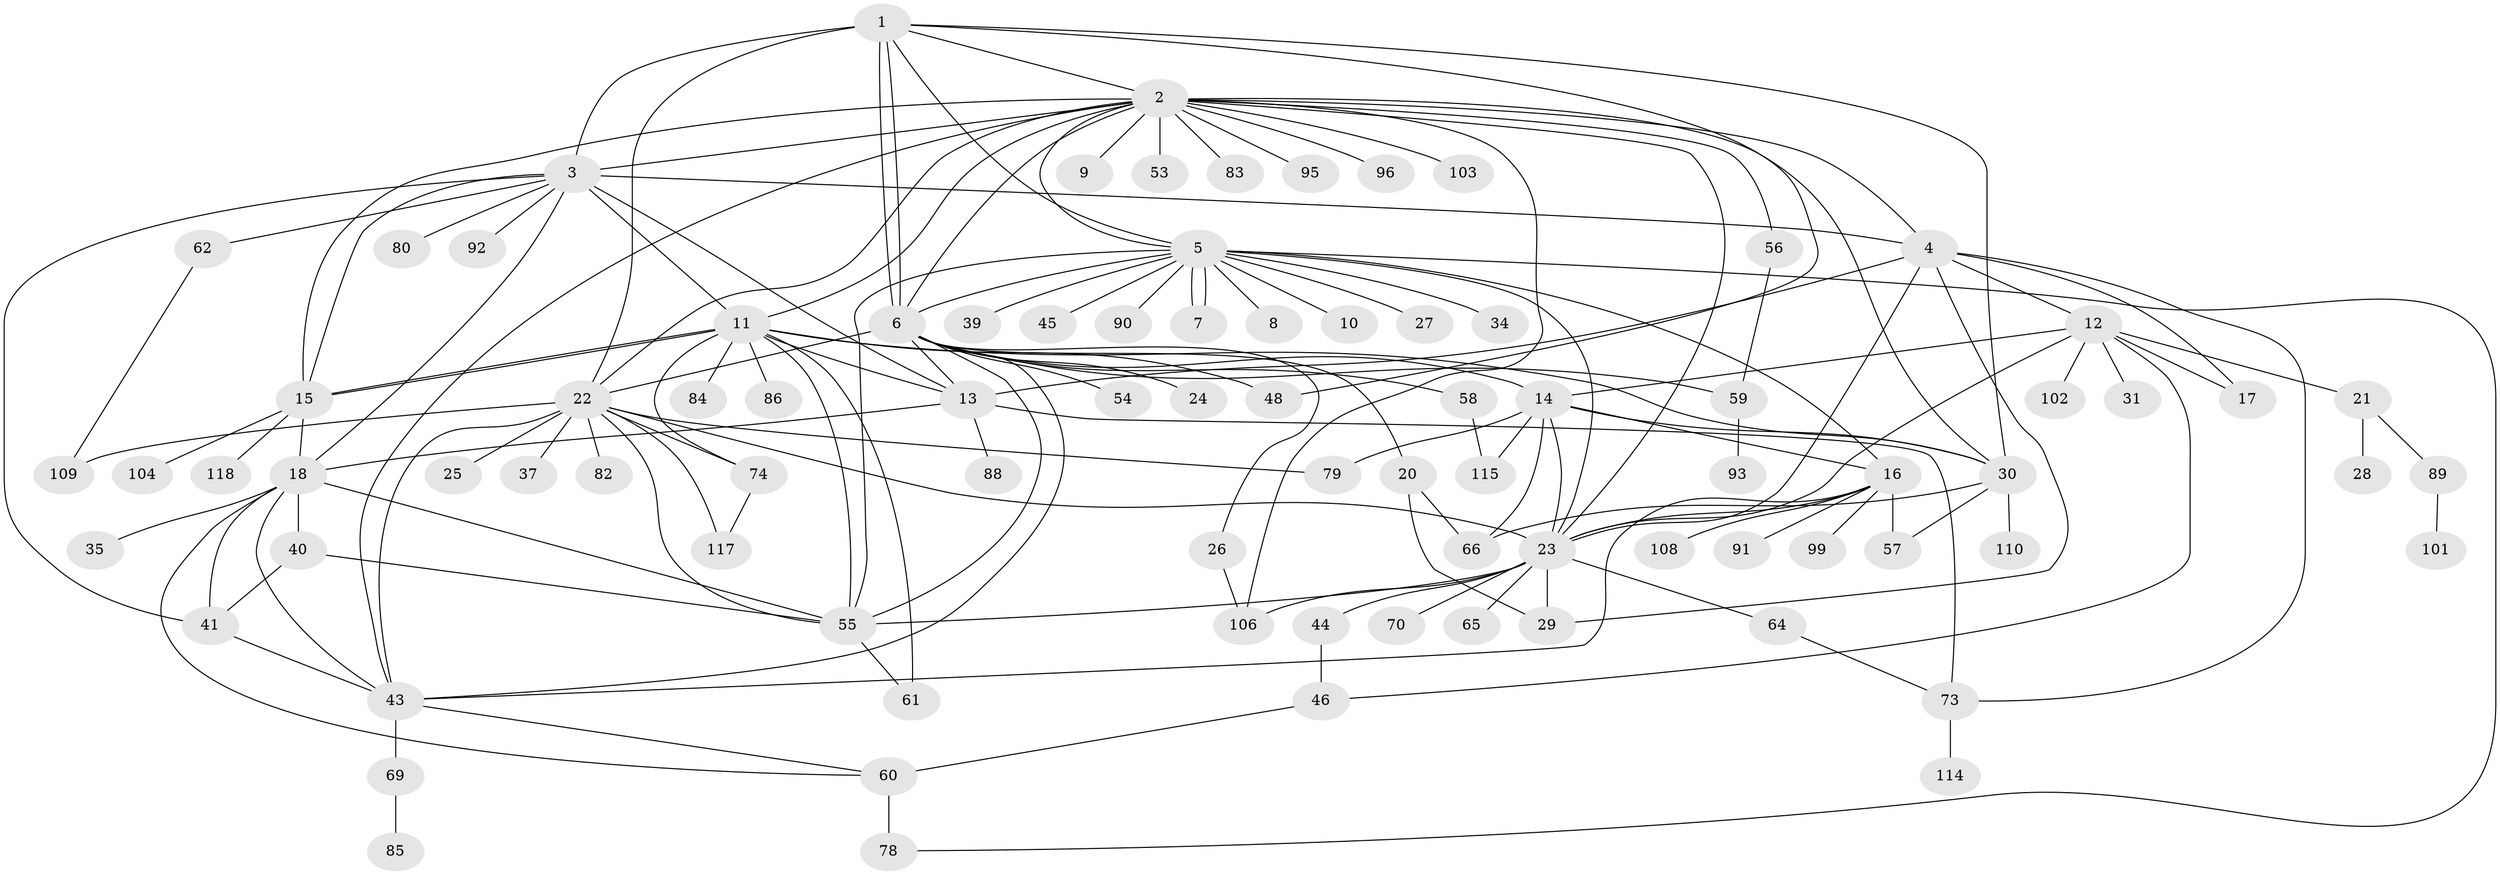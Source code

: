 // original degree distribution, {7: 0.04201680672268908, 11: 0.01680672268907563, 12: 0.025210084033613446, 16: 0.025210084033613446, 2: 0.15966386554621848, 1: 0.44537815126050423, 8: 0.025210084033613446, 9: 0.008403361344537815, 5: 0.03361344537815126, 3: 0.15966386554621848, 4: 0.04201680672268908, 6: 0.01680672268907563}
// Generated by graph-tools (version 1.1) at 2025/11/02/27/25 16:11:10]
// undirected, 87 vertices, 150 edges
graph export_dot {
graph [start="1"]
  node [color=gray90,style=filled];
  1 [super="+32"];
  2 [super="+50"];
  3 [super="+42"];
  4 [super="+87"];
  5 [super="+94"];
  6 [super="+97"];
  7;
  8;
  9;
  10;
  11 [super="+116"];
  12 [super="+52"];
  13 [super="+51"];
  14 [super="+98"];
  15 [super="+19"];
  16 [super="+100"];
  17;
  18 [super="+33"];
  20;
  21 [super="+112"];
  22 [super="+36"];
  23 [super="+49"];
  24;
  25;
  26 [super="+47"];
  27;
  28;
  29 [super="+111"];
  30 [super="+38"];
  31;
  34;
  35 [super="+105"];
  37;
  39;
  40;
  41 [super="+76"];
  43;
  44 [super="+107"];
  45;
  46;
  48 [super="+77"];
  53;
  54;
  55;
  56;
  57 [super="+67"];
  58;
  59 [super="+72"];
  60 [super="+75"];
  61;
  62 [super="+63"];
  64 [super="+68"];
  65;
  66;
  69 [super="+71"];
  70;
  73 [super="+81"];
  74;
  78;
  79 [super="+113"];
  80;
  82;
  83;
  84;
  85;
  86;
  88;
  89;
  90;
  91;
  92;
  93;
  95;
  96;
  99;
  101;
  102;
  103;
  104;
  106;
  108;
  109;
  110;
  114;
  115;
  117 [super="+119"];
  118;
  1 -- 2;
  1 -- 5;
  1 -- 6;
  1 -- 6;
  1 -- 30;
  1 -- 22;
  1 -- 48;
  1 -- 3;
  2 -- 3;
  2 -- 9;
  2 -- 22;
  2 -- 43;
  2 -- 53;
  2 -- 83;
  2 -- 95;
  2 -- 106;
  2 -- 4;
  2 -- 96;
  2 -- 5;
  2 -- 6;
  2 -- 103;
  2 -- 11;
  2 -- 15;
  2 -- 23;
  2 -- 56;
  2 -- 30;
  3 -- 4 [weight=2];
  3 -- 11;
  3 -- 13;
  3 -- 18;
  3 -- 41;
  3 -- 62;
  3 -- 80;
  3 -- 92;
  3 -- 15;
  4 -- 12;
  4 -- 23;
  4 -- 29;
  4 -- 73;
  4 -- 17;
  4 -- 13;
  5 -- 6;
  5 -- 7;
  5 -- 7;
  5 -- 8;
  5 -- 10;
  5 -- 23;
  5 -- 27;
  5 -- 34;
  5 -- 39;
  5 -- 45;
  5 -- 55;
  5 -- 78;
  5 -- 90;
  5 -- 16;
  6 -- 13;
  6 -- 14;
  6 -- 20;
  6 -- 24;
  6 -- 26;
  6 -- 43;
  6 -- 54;
  6 -- 55;
  6 -- 58;
  6 -- 59;
  6 -- 22;
  11 -- 13;
  11 -- 15;
  11 -- 15;
  11 -- 30;
  11 -- 61;
  11 -- 74;
  11 -- 84;
  11 -- 86;
  11 -- 55;
  11 -- 48;
  12 -- 17;
  12 -- 21;
  12 -- 31;
  12 -- 46;
  12 -- 102;
  12 -- 23;
  12 -- 14;
  13 -- 18;
  13 -- 73;
  13 -- 88;
  14 -- 16;
  14 -- 23;
  14 -- 30;
  14 -- 66;
  14 -- 79;
  14 -- 115;
  15 -- 104;
  15 -- 118;
  15 -- 18;
  16 -- 23;
  16 -- 43;
  16 -- 57;
  16 -- 91;
  16 -- 99;
  16 -- 108;
  18 -- 40;
  18 -- 41;
  18 -- 35;
  18 -- 55;
  18 -- 43;
  18 -- 60;
  20 -- 29;
  20 -- 66;
  21 -- 28;
  21 -- 89;
  22 -- 23 [weight=2];
  22 -- 25;
  22 -- 117 [weight=2];
  22 -- 37;
  22 -- 74;
  22 -- 43;
  22 -- 109;
  22 -- 82;
  22 -- 55;
  22 -- 79;
  23 -- 29;
  23 -- 44;
  23 -- 55;
  23 -- 64;
  23 -- 65;
  23 -- 106;
  23 -- 70;
  26 -- 106;
  30 -- 57;
  30 -- 110;
  30 -- 66;
  40 -- 41;
  40 -- 55;
  41 -- 43;
  43 -- 60;
  43 -- 69;
  44 -- 46;
  46 -- 60;
  55 -- 61;
  56 -- 59;
  58 -- 115;
  59 -- 93;
  60 -- 78;
  62 -- 109;
  64 -- 73;
  69 -- 85;
  73 -- 114;
  74 -- 117;
  89 -- 101;
}
